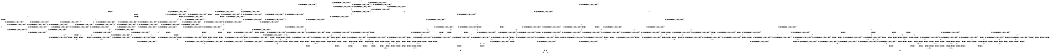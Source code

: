digraph BCG {
size = "7, 10.5";
center = TRUE;
node [shape = circle];
0 [peripheries = 2];
0 -> 1 [label = "EX !0 !ATOMIC_EXCH_BRANCH (1, +1, TRUE, +0, 2, TRUE) !{}"];
0 -> 2 [label = "EX !2 !ATOMIC_EXCH_BRANCH (1, +1, TRUE, +1, 1, FALSE) !{}"];
0 -> 3 [label = "EX !1 !ATOMIC_EXCH_BRANCH (1, +0, TRUE, +0, 1, TRUE) !{}"];
0 -> 4 [label = "EX !0 !ATOMIC_EXCH_BRANCH (1, +1, TRUE, +0, 2, TRUE) !{}"];
0 -> 5 [label = "EX !2 !ATOMIC_EXCH_BRANCH (1, +1, TRUE, +1, 1, FALSE) !{}"];
0 -> 6 [label = "EX !1 !ATOMIC_EXCH_BRANCH (1, +0, TRUE, +0, 1, TRUE) !{}"];
1 -> 7 [label = "EX !2 !ATOMIC_EXCH_BRANCH (1, +1, TRUE, +1, 1, TRUE) !{}"];
2 -> 8 [label = "EX !0 !ATOMIC_EXCH_BRANCH (1, +1, TRUE, +0, 2, FALSE) !{}"];
3 -> 9 [label = "EX !0 !ATOMIC_EXCH_BRANCH (1, +1, TRUE, +0, 2, TRUE) !{}"];
4 -> 7 [label = "EX !2 !ATOMIC_EXCH_BRANCH (1, +1, TRUE, +1, 1, TRUE) !{}"];
4 -> 10 [label = "EX !1 !ATOMIC_EXCH_BRANCH (1, +0, TRUE, +0, 1, FALSE) !{}"];
4 -> 11 [label = "TERMINATE !0"];
4 -> 12 [label = "EX !2 !ATOMIC_EXCH_BRANCH (1, +1, TRUE, +1, 1, TRUE) !{}"];
4 -> 13 [label = "EX !1 !ATOMIC_EXCH_BRANCH (1, +0, TRUE, +0, 1, FALSE) !{}"];
4 -> 14 [label = "TERMINATE !0"];
5 -> 8 [label = "EX !0 !ATOMIC_EXCH_BRANCH (1, +1, TRUE, +0, 2, FALSE) !{}"];
5 -> 15 [label = "EX !1 !ATOMIC_EXCH_BRANCH (1, +0, TRUE, +0, 1, FALSE) !{}"];
5 -> 16 [label = "TERMINATE !2"];
5 -> 17 [label = "EX !0 !ATOMIC_EXCH_BRANCH (1, +1, TRUE, +0, 2, FALSE) !{}"];
5 -> 18 [label = "EX !1 !ATOMIC_EXCH_BRANCH (1, +0, TRUE, +0, 1, FALSE) !{}"];
5 -> 19 [label = "TERMINATE !2"];
6 -> 3 [label = "EX !1 !ATOMIC_EXCH_BRANCH (1, +0, TRUE, +0, 1, TRUE) !{}"];
6 -> 9 [label = "EX !0 !ATOMIC_EXCH_BRANCH (1, +1, TRUE, +0, 2, TRUE) !{}"];
6 -> 20 [label = "EX !2 !ATOMIC_EXCH_BRANCH (1, +1, TRUE, +1, 1, FALSE) !{}"];
6 -> 6 [label = "EX !1 !ATOMIC_EXCH_BRANCH (1, +0, TRUE, +0, 1, TRUE) !{}"];
6 -> 21 [label = "EX !0 !ATOMIC_EXCH_BRANCH (1, +1, TRUE, +0, 2, TRUE) !{}"];
6 -> 22 [label = "EX !2 !ATOMIC_EXCH_BRANCH (1, +1, TRUE, +1, 1, FALSE) !{}"];
7 -> 23 [label = "EX !1 !ATOMIC_EXCH_BRANCH (1, +0, TRUE, +0, 1, FALSE) !{}"];
8 -> 24 [label = "EX !1 !ATOMIC_EXCH_BRANCH (1, +0, TRUE, +0, 1, FALSE) !{}"];
9 -> 10 [label = "EX !1 !ATOMIC_EXCH_BRANCH (1, +0, TRUE, +0, 1, FALSE) !{}"];
10 -> 25 [label = "EX !2 !ATOMIC_EXCH_BRANCH (1, +1, TRUE, +1, 1, FALSE) !{}"];
11 -> 26 [label = "EX !2 !ATOMIC_EXCH_BRANCH (1, +1, TRUE, +1, 1, TRUE) !{}"];
12 -> 7 [label = "EX !2 !ATOMIC_EXCH_BRANCH (1, +1, TRUE, +1, 1, TRUE) !{}"];
12 -> 23 [label = "EX !1 !ATOMIC_EXCH_BRANCH (1, +0, TRUE, +0, 1, FALSE) !{}"];
12 -> 27 [label = "TERMINATE !0"];
12 -> 12 [label = "EX !2 !ATOMIC_EXCH_BRANCH (1, +1, TRUE, +1, 1, TRUE) !{}"];
12 -> 28 [label = "EX !1 !ATOMIC_EXCH_BRANCH (1, +0, TRUE, +0, 1, FALSE) !{}"];
12 -> 29 [label = "TERMINATE !0"];
13 -> 25 [label = "EX !2 !ATOMIC_EXCH_BRANCH (1, +1, TRUE, +1, 1, FALSE) !{}"];
13 -> 30 [label = "TERMINATE !0"];
13 -> 31 [label = "TERMINATE !1"];
13 -> 32 [label = "EX !2 !ATOMIC_EXCH_BRANCH (1, +1, TRUE, +1, 1, FALSE) !{}"];
13 -> 33 [label = "TERMINATE !0"];
13 -> 34 [label = "TERMINATE !1"];
14 -> 26 [label = "EX !2 !ATOMIC_EXCH_BRANCH (1, +1, TRUE, +1, 1, TRUE) !{}"];
14 -> 35 [label = "EX !1 !ATOMIC_EXCH_BRANCH (1, +0, TRUE, +0, 1, FALSE) !{}"];
14 -> 36 [label = "EX !2 !ATOMIC_EXCH_BRANCH (1, +1, TRUE, +1, 1, TRUE) !{}"];
14 -> 37 [label = "EX !1 !ATOMIC_EXCH_BRANCH (1, +0, TRUE, +0, 1, FALSE) !{}"];
15 -> 25 [label = "EX !0 !ATOMIC_EXCH_BRANCH (1, +1, TRUE, +0, 2, TRUE) !{}"];
16 -> 38 [label = "EX !0 !ATOMIC_EXCH_BRANCH (1, +1, TRUE, +0, 2, FALSE) !{}"];
17 -> 24 [label = "EX !1 !ATOMIC_EXCH_BRANCH (1, +0, TRUE, +0, 1, FALSE) !{}"];
17 -> 39 [label = "TERMINATE !0"];
17 -> 40 [label = "TERMINATE !2"];
17 -> 41 [label = "EX !1 !ATOMIC_EXCH_BRANCH (1, +0, TRUE, +0, 1, FALSE) !{}"];
17 -> 42 [label = "TERMINATE !0"];
17 -> 43 [label = "TERMINATE !2"];
18 -> 25 [label = "EX !0 !ATOMIC_EXCH_BRANCH (1, +1, TRUE, +0, 2, TRUE) !{}"];
18 -> 44 [label = "TERMINATE !2"];
18 -> 45 [label = "TERMINATE !1"];
18 -> 32 [label = "EX !0 !ATOMIC_EXCH_BRANCH (1, +1, TRUE, +0, 2, TRUE) !{}"];
18 -> 46 [label = "TERMINATE !2"];
18 -> 47 [label = "TERMINATE !1"];
19 -> 38 [label = "EX !0 !ATOMIC_EXCH_BRANCH (1, +1, TRUE, +0, 2, FALSE) !{}"];
19 -> 48 [label = "EX !1 !ATOMIC_EXCH_BRANCH (1, +0, TRUE, +0, 1, FALSE) !{}"];
19 -> 49 [label = "EX !0 !ATOMIC_EXCH_BRANCH (1, +1, TRUE, +0, 2, FALSE) !{}"];
19 -> 50 [label = "EX !1 !ATOMIC_EXCH_BRANCH (1, +0, TRUE, +0, 1, FALSE) !{}"];
20 -> 15 [label = "EX !1 !ATOMIC_EXCH_BRANCH (1, +0, TRUE, +0, 1, FALSE) !{}"];
21 -> 10 [label = "EX !1 !ATOMIC_EXCH_BRANCH (1, +0, TRUE, +0, 1, FALSE) !{}"];
21 -> 51 [label = "EX !2 !ATOMIC_EXCH_BRANCH (1, +1, TRUE, +1, 1, TRUE) !{}"];
21 -> 52 [label = "TERMINATE !0"];
21 -> 13 [label = "EX !1 !ATOMIC_EXCH_BRANCH (1, +0, TRUE, +0, 1, FALSE) !{}"];
21 -> 53 [label = "EX !2 !ATOMIC_EXCH_BRANCH (1, +1, TRUE, +1, 1, TRUE) !{}"];
21 -> 54 [label = "TERMINATE !0"];
22 -> 15 [label = "EX !1 !ATOMIC_EXCH_BRANCH (1, +0, TRUE, +0, 1, FALSE) !{}"];
22 -> 55 [label = "EX !0 !ATOMIC_EXCH_BRANCH (1, +1, TRUE, +0, 2, FALSE) !{}"];
22 -> 56 [label = "TERMINATE !2"];
22 -> 18 [label = "EX !1 !ATOMIC_EXCH_BRANCH (1, +0, TRUE, +0, 1, FALSE) !{}"];
22 -> 57 [label = "EX !0 !ATOMIC_EXCH_BRANCH (1, +1, TRUE, +0, 2, FALSE) !{}"];
22 -> 58 [label = "TERMINATE !2"];
23 -> 25 [label = "EX !2 !ATOMIC_EXCH_BRANCH (1, +1, TRUE, +1, 1, FALSE) !{}"];
24 -> 59 [label = "TERMINATE !0"];
25 -> 60 [label = "TERMINATE !0"];
26 -> 61 [label = "EX !1 !ATOMIC_EXCH_BRANCH (1, +0, TRUE, +0, 1, FALSE) !{}"];
27 -> 61 [label = "EX !1 !ATOMIC_EXCH_BRANCH (1, +0, TRUE, +0, 1, FALSE) !{}"];
28 -> 25 [label = "EX !2 !ATOMIC_EXCH_BRANCH (1, +1, TRUE, +1, 1, FALSE) !{}"];
28 -> 62 [label = "TERMINATE !0"];
28 -> 63 [label = "TERMINATE !1"];
28 -> 32 [label = "EX !2 !ATOMIC_EXCH_BRANCH (1, +1, TRUE, +1, 1, FALSE) !{}"];
28 -> 64 [label = "TERMINATE !0"];
28 -> 65 [label = "TERMINATE !1"];
29 -> 61 [label = "EX !1 !ATOMIC_EXCH_BRANCH (1, +0, TRUE, +0, 1, FALSE) !{}"];
29 -> 26 [label = "EX !2 !ATOMIC_EXCH_BRANCH (1, +1, TRUE, +1, 1, TRUE) !{}"];
29 -> 66 [label = "EX !1 !ATOMIC_EXCH_BRANCH (1, +0, TRUE, +0, 1, FALSE) !{}"];
29 -> 36 [label = "EX !2 !ATOMIC_EXCH_BRANCH (1, +1, TRUE, +1, 1, TRUE) !{}"];
30 -> 67 [label = "EX !2 !ATOMIC_EXCH_BRANCH (1, +1, TRUE, +1, 1, FALSE) !{}"];
31 -> 68 [label = "EX !2 !ATOMIC_EXCH_BRANCH (1, +1, TRUE, +1, 1, FALSE) !{}"];
32 -> 60 [label = "TERMINATE !0"];
32 -> 69 [label = "TERMINATE !2"];
32 -> 70 [label = "TERMINATE !1"];
32 -> 71 [label = "TERMINATE !0"];
32 -> 72 [label = "TERMINATE !2"];
32 -> 73 [label = "TERMINATE !1"];
33 -> 67 [label = "EX !2 !ATOMIC_EXCH_BRANCH (1, +1, TRUE, +1, 1, FALSE) !{}"];
33 -> 74 [label = "TERMINATE !1"];
33 -> 75 [label = "EX !2 !ATOMIC_EXCH_BRANCH (1, +1, TRUE, +1, 1, FALSE) !{}"];
33 -> 76 [label = "TERMINATE !1"];
34 -> 68 [label = "EX !2 !ATOMIC_EXCH_BRANCH (1, +1, TRUE, +1, 1, FALSE) !{}"];
34 -> 74 [label = "TERMINATE !0"];
34 -> 77 [label = "EX !2 !ATOMIC_EXCH_BRANCH (1, +1, TRUE, +1, 1, FALSE) !{}"];
34 -> 76 [label = "TERMINATE !0"];
35 -> 67 [label = "EX !2 !ATOMIC_EXCH_BRANCH (1, +1, TRUE, +1, 1, FALSE) !{}"];
36 -> 26 [label = "EX !2 !ATOMIC_EXCH_BRANCH (1, +1, TRUE, +1, 1, TRUE) !{}"];
36 -> 61 [label = "EX !1 !ATOMIC_EXCH_BRANCH (1, +0, TRUE, +0, 1, FALSE) !{}"];
36 -> 36 [label = "EX !2 !ATOMIC_EXCH_BRANCH (1, +1, TRUE, +1, 1, TRUE) !{}"];
36 -> 66 [label = "EX !1 !ATOMIC_EXCH_BRANCH (1, +0, TRUE, +0, 1, FALSE) !{}"];
37 -> 67 [label = "EX !2 !ATOMIC_EXCH_BRANCH (1, +1, TRUE, +1, 1, FALSE) !{}"];
37 -> 74 [label = "TERMINATE !1"];
37 -> 75 [label = "EX !2 !ATOMIC_EXCH_BRANCH (1, +1, TRUE, +1, 1, FALSE) !{}"];
37 -> 76 [label = "TERMINATE !1"];
38 -> 78 [label = "EX !1 !ATOMIC_EXCH_BRANCH (1, +0, TRUE, +0, 1, FALSE) !{}"];
39 -> 79 [label = "EX !1 !ATOMIC_EXCH_BRANCH (1, +0, TRUE, +0, 1, FALSE) !{}"];
40 -> 78 [label = "EX !1 !ATOMIC_EXCH_BRANCH (1, +0, TRUE, +0, 1, FALSE) !{}"];
41 -> 59 [label = "TERMINATE !0"];
41 -> 80 [label = "TERMINATE !2"];
41 -> 81 [label = "TERMINATE !1"];
41 -> 82 [label = "TERMINATE !0"];
41 -> 83 [label = "TERMINATE !2"];
41 -> 84 [label = "TERMINATE !1"];
42 -> 79 [label = "EX !1 !ATOMIC_EXCH_BRANCH (1, +0, TRUE, +0, 1, FALSE) !{}"];
42 -> 85 [label = "TERMINATE !2"];
42 -> 86 [label = "EX !1 !ATOMIC_EXCH_BRANCH (1, +0, TRUE, +0, 1, FALSE) !{}"];
42 -> 87 [label = "TERMINATE !2"];
43 -> 78 [label = "EX !1 !ATOMIC_EXCH_BRANCH (1, +0, TRUE, +0, 1, FALSE) !{}"];
43 -> 85 [label = "TERMINATE !0"];
43 -> 88 [label = "EX !1 !ATOMIC_EXCH_BRANCH (1, +0, TRUE, +0, 1, FALSE) !{}"];
43 -> 87 [label = "TERMINATE !0"];
44 -> 89 [label = "EX !0 !ATOMIC_EXCH_BRANCH (1, +1, TRUE, +0, 2, TRUE) !{}"];
45 -> 68 [label = "EX !0 !ATOMIC_EXCH_BRANCH (1, +1, TRUE, +0, 2, TRUE) !{}"];
46 -> 89 [label = "EX !0 !ATOMIC_EXCH_BRANCH (1, +1, TRUE, +0, 2, TRUE) !{}"];
46 -> 90 [label = "TERMINATE !1"];
46 -> 91 [label = "EX !0 !ATOMIC_EXCH_BRANCH (1, +1, TRUE, +0, 2, TRUE) !{}"];
46 -> 92 [label = "TERMINATE !1"];
47 -> 68 [label = "EX !0 !ATOMIC_EXCH_BRANCH (1, +1, TRUE, +0, 2, TRUE) !{}"];
47 -> 90 [label = "TERMINATE !2"];
47 -> 77 [label = "EX !0 !ATOMIC_EXCH_BRANCH (1, +1, TRUE, +0, 2, TRUE) !{}"];
47 -> 92 [label = "TERMINATE !2"];
48 -> 89 [label = "EX !0 !ATOMIC_EXCH_BRANCH (1, +1, TRUE, +0, 2, TRUE) !{}"];
49 -> 78 [label = "EX !1 !ATOMIC_EXCH_BRANCH (1, +0, TRUE, +0, 1, FALSE) !{}"];
49 -> 85 [label = "TERMINATE !0"];
49 -> 88 [label = "EX !1 !ATOMIC_EXCH_BRANCH (1, +0, TRUE, +0, 1, FALSE) !{}"];
49 -> 87 [label = "TERMINATE !0"];
50 -> 89 [label = "EX !0 !ATOMIC_EXCH_BRANCH (1, +1, TRUE, +0, 2, TRUE) !{}"];
50 -> 90 [label = "TERMINATE !1"];
50 -> 91 [label = "EX !0 !ATOMIC_EXCH_BRANCH (1, +1, TRUE, +0, 2, TRUE) !{}"];
50 -> 92 [label = "TERMINATE !1"];
51 -> 23 [label = "EX !1 !ATOMIC_EXCH_BRANCH (1, +0, TRUE, +0, 1, FALSE) !{}"];
52 -> 93 [label = "EX !2 !ATOMIC_EXCH_BRANCH (1, +1, TRUE, +1, 1, TRUE) !{}"];
53 -> 23 [label = "EX !1 !ATOMIC_EXCH_BRANCH (1, +0, TRUE, +0, 1, FALSE) !{}"];
53 -> 51 [label = "EX !2 !ATOMIC_EXCH_BRANCH (1, +1, TRUE, +1, 1, TRUE) !{}"];
53 -> 94 [label = "TERMINATE !0"];
53 -> 28 [label = "EX !1 !ATOMIC_EXCH_BRANCH (1, +0, TRUE, +0, 1, FALSE) !{}"];
53 -> 53 [label = "EX !2 !ATOMIC_EXCH_BRANCH (1, +1, TRUE, +1, 1, TRUE) !{}"];
53 -> 95 [label = "TERMINATE !0"];
54 -> 93 [label = "EX !2 !ATOMIC_EXCH_BRANCH (1, +1, TRUE, +1, 1, TRUE) !{}"];
54 -> 35 [label = "EX !1 !ATOMIC_EXCH_BRANCH (1, +0, TRUE, +0, 1, FALSE) !{}"];
54 -> 96 [label = "EX !2 !ATOMIC_EXCH_BRANCH (1, +1, TRUE, +1, 1, TRUE) !{}"];
54 -> 37 [label = "EX !1 !ATOMIC_EXCH_BRANCH (1, +0, TRUE, +0, 1, FALSE) !{}"];
55 -> 24 [label = "EX !1 !ATOMIC_EXCH_BRANCH (1, +0, TRUE, +0, 1, FALSE) !{}"];
56 -> 97 [label = "EX !0 !ATOMIC_EXCH_BRANCH (1, +1, TRUE, +0, 2, FALSE) !{}"];
57 -> 24 [label = "EX !1 !ATOMIC_EXCH_BRANCH (1, +0, TRUE, +0, 1, FALSE) !{}"];
57 -> 98 [label = "TERMINATE !0"];
57 -> 99 [label = "TERMINATE !2"];
57 -> 41 [label = "EX !1 !ATOMIC_EXCH_BRANCH (1, +0, TRUE, +0, 1, FALSE) !{}"];
57 -> 100 [label = "TERMINATE !0"];
57 -> 101 [label = "TERMINATE !2"];
58 -> 97 [label = "EX !0 !ATOMIC_EXCH_BRANCH (1, +1, TRUE, +0, 2, FALSE) !{}"];
58 -> 48 [label = "EX !1 !ATOMIC_EXCH_BRANCH (1, +0, TRUE, +0, 1, FALSE) !{}"];
58 -> 102 [label = "EX !0 !ATOMIC_EXCH_BRANCH (1, +1, TRUE, +0, 2, FALSE) !{}"];
58 -> 50 [label = "EX !1 !ATOMIC_EXCH_BRANCH (1, +0, TRUE, +0, 1, FALSE) !{}"];
59 -> 103 [label = "TERMINATE !2"];
60 -> 104 [label = "TERMINATE !2"];
61 -> 67 [label = "EX !2 !ATOMIC_EXCH_BRANCH (1, +1, TRUE, +1, 1, FALSE) !{}"];
62 -> 105 [label = "TERMINATE !1"];
63 -> 105 [label = "TERMINATE !0"];
64 -> 105 [label = "TERMINATE !1"];
64 -> 67 [label = "EX !2 !ATOMIC_EXCH_BRANCH (1, +1, TRUE, +1, 1, FALSE) !{}"];
64 -> 106 [label = "TERMINATE !1"];
64 -> 75 [label = "EX !2 !ATOMIC_EXCH_BRANCH (1, +1, TRUE, +1, 1, FALSE) !{}"];
65 -> 105 [label = "TERMINATE !0"];
65 -> 68 [label = "EX !2 !ATOMIC_EXCH_BRANCH (1, +1, TRUE, +1, 1, FALSE) !{}"];
65 -> 106 [label = "TERMINATE !0"];
65 -> 77 [label = "EX !2 !ATOMIC_EXCH_BRANCH (1, +1, TRUE, +1, 1, FALSE) !{}"];
66 -> 67 [label = "EX !2 !ATOMIC_EXCH_BRANCH (1, +1, TRUE, +1, 1, FALSE) !{}"];
66 -> 105 [label = "TERMINATE !1"];
66 -> 75 [label = "EX !2 !ATOMIC_EXCH_BRANCH (1, +1, TRUE, +1, 1, FALSE) !{}"];
66 -> 106 [label = "TERMINATE !1"];
67 -> 104 [label = "TERMINATE !2"];
68 -> 107 [label = "TERMINATE !0"];
69 -> 104 [label = "TERMINATE !0"];
70 -> 107 [label = "TERMINATE !0"];
71 -> 104 [label = "TERMINATE !2"];
71 -> 107 [label = "TERMINATE !1"];
71 -> 108 [label = "TERMINATE !2"];
71 -> 109 [label = "TERMINATE !1"];
72 -> 104 [label = "TERMINATE !0"];
72 -> 110 [label = "TERMINATE !1"];
72 -> 108 [label = "TERMINATE !0"];
72 -> 111 [label = "TERMINATE !1"];
73 -> 107 [label = "TERMINATE !0"];
73 -> 110 [label = "TERMINATE !2"];
73 -> 109 [label = "TERMINATE !0"];
73 -> 111 [label = "TERMINATE !2"];
74 -> 112 [label = "EX !2 !ATOMIC_EXCH_BRANCH (1, +1, TRUE, +1, 1, FALSE) !{}"];
75 -> 104 [label = "TERMINATE !2"];
75 -> 107 [label = "TERMINATE !1"];
75 -> 108 [label = "TERMINATE !2"];
75 -> 109 [label = "TERMINATE !1"];
76 -> 112 [label = "EX !2 !ATOMIC_EXCH_BRANCH (1, +1, TRUE, +1, 1, FALSE) !{}"];
76 -> 113 [label = "EX !2 !ATOMIC_EXCH_BRANCH (1, +1, TRUE, +1, 1, FALSE) !{}"];
77 -> 107 [label = "TERMINATE !0"];
77 -> 110 [label = "TERMINATE !2"];
77 -> 109 [label = "TERMINATE !0"];
77 -> 111 [label = "TERMINATE !2"];
78 -> 103 [label = "TERMINATE !0"];
79 -> 103 [label = "TERMINATE !2"];
80 -> 103 [label = "TERMINATE !0"];
81 -> 114 [label = "TERMINATE !0"];
82 -> 103 [label = "TERMINATE !2"];
82 -> 114 [label = "TERMINATE !1"];
82 -> 115 [label = "TERMINATE !2"];
82 -> 116 [label = "TERMINATE !1"];
83 -> 103 [label = "TERMINATE !0"];
83 -> 117 [label = "TERMINATE !1"];
83 -> 115 [label = "TERMINATE !0"];
83 -> 118 [label = "TERMINATE !1"];
84 -> 114 [label = "TERMINATE !0"];
84 -> 117 [label = "TERMINATE !2"];
84 -> 116 [label = "TERMINATE !0"];
84 -> 118 [label = "TERMINATE !2"];
85 -> 119 [label = "EX !1 !ATOMIC_EXCH_BRANCH (1, +0, TRUE, +0, 1, FALSE) !{}"];
86 -> 103 [label = "TERMINATE !2"];
86 -> 114 [label = "TERMINATE !1"];
86 -> 115 [label = "TERMINATE !2"];
86 -> 116 [label = "TERMINATE !1"];
87 -> 119 [label = "EX !1 !ATOMIC_EXCH_BRANCH (1, +0, TRUE, +0, 1, FALSE) !{}"];
87 -> 120 [label = "EX !1 !ATOMIC_EXCH_BRANCH (1, +0, TRUE, +0, 1, FALSE) !{}"];
88 -> 103 [label = "TERMINATE !0"];
88 -> 117 [label = "TERMINATE !1"];
88 -> 115 [label = "TERMINATE !0"];
88 -> 118 [label = "TERMINATE !1"];
89 -> 104 [label = "TERMINATE !0"];
90 -> 121 [label = "EX !0 !ATOMIC_EXCH_BRANCH (1, +1, TRUE, +0, 2, TRUE) !{}"];
91 -> 104 [label = "TERMINATE !0"];
91 -> 110 [label = "TERMINATE !1"];
91 -> 108 [label = "TERMINATE !0"];
91 -> 111 [label = "TERMINATE !1"];
92 -> 121 [label = "EX !0 !ATOMIC_EXCH_BRANCH (1, +1, TRUE, +0, 2, TRUE) !{}"];
92 -> 122 [label = "EX !0 !ATOMIC_EXCH_BRANCH (1, +1, TRUE, +0, 2, TRUE) !{}"];
93 -> 61 [label = "EX !1 !ATOMIC_EXCH_BRANCH (1, +0, TRUE, +0, 1, FALSE) !{}"];
94 -> 61 [label = "EX !1 !ATOMIC_EXCH_BRANCH (1, +0, TRUE, +0, 1, FALSE) !{}"];
95 -> 61 [label = "EX !1 !ATOMIC_EXCH_BRANCH (1, +0, TRUE, +0, 1, FALSE) !{}"];
95 -> 93 [label = "EX !2 !ATOMIC_EXCH_BRANCH (1, +1, TRUE, +1, 1, TRUE) !{}"];
95 -> 66 [label = "EX !1 !ATOMIC_EXCH_BRANCH (1, +0, TRUE, +0, 1, FALSE) !{}"];
95 -> 96 [label = "EX !2 !ATOMIC_EXCH_BRANCH (1, +1, TRUE, +1, 1, TRUE) !{}"];
96 -> 61 [label = "EX !1 !ATOMIC_EXCH_BRANCH (1, +0, TRUE, +0, 1, FALSE) !{}"];
96 -> 93 [label = "EX !2 !ATOMIC_EXCH_BRANCH (1, +1, TRUE, +1, 1, TRUE) !{}"];
96 -> 66 [label = "EX !1 !ATOMIC_EXCH_BRANCH (1, +0, TRUE, +0, 1, FALSE) !{}"];
96 -> 96 [label = "EX !2 !ATOMIC_EXCH_BRANCH (1, +1, TRUE, +1, 1, TRUE) !{}"];
97 -> 78 [label = "EX !1 !ATOMIC_EXCH_BRANCH (1, +0, TRUE, +0, 1, FALSE) !{}"];
98 -> 123 [label = "TERMINATE !2"];
99 -> 123 [label = "TERMINATE !0"];
100 -> 123 [label = "TERMINATE !2"];
100 -> 79 [label = "EX !1 !ATOMIC_EXCH_BRANCH (1, +0, TRUE, +0, 1, FALSE) !{}"];
100 -> 124 [label = "TERMINATE !2"];
100 -> 86 [label = "EX !1 !ATOMIC_EXCH_BRANCH (1, +0, TRUE, +0, 1, FALSE) !{}"];
101 -> 123 [label = "TERMINATE !0"];
101 -> 78 [label = "EX !1 !ATOMIC_EXCH_BRANCH (1, +0, TRUE, +0, 1, FALSE) !{}"];
101 -> 124 [label = "TERMINATE !0"];
101 -> 88 [label = "EX !1 !ATOMIC_EXCH_BRANCH (1, +0, TRUE, +0, 1, FALSE) !{}"];
102 -> 78 [label = "EX !1 !ATOMIC_EXCH_BRANCH (1, +0, TRUE, +0, 1, FALSE) !{}"];
102 -> 123 [label = "TERMINATE !0"];
102 -> 88 [label = "EX !1 !ATOMIC_EXCH_BRANCH (1, +0, TRUE, +0, 1, FALSE) !{}"];
102 -> 124 [label = "TERMINATE !0"];
103 -> 125 [label = "TERMINATE !1"];
104 -> 126 [label = "TERMINATE !1"];
105 -> 112 [label = "EX !2 !ATOMIC_EXCH_BRANCH (1, +1, TRUE, +1, 1, FALSE) !{}"];
106 -> 112 [label = "EX !2 !ATOMIC_EXCH_BRANCH (1, +1, TRUE, +1, 1, FALSE) !{}"];
106 -> 113 [label = "EX !2 !ATOMIC_EXCH_BRANCH (1, +1, TRUE, +1, 1, FALSE) !{}"];
107 -> 126 [label = "TERMINATE !2"];
108 -> 126 [label = "TERMINATE !1"];
108 -> 127 [label = "TERMINATE !1"];
109 -> 126 [label = "TERMINATE !2"];
109 -> 127 [label = "TERMINATE !2"];
110 -> 126 [label = "TERMINATE !0"];
111 -> 126 [label = "TERMINATE !0"];
111 -> 127 [label = "TERMINATE !0"];
112 -> 126 [label = "TERMINATE !2"];
113 -> 126 [label = "TERMINATE !2"];
113 -> 127 [label = "TERMINATE !2"];
114 -> 125 [label = "TERMINATE !2"];
115 -> 125 [label = "TERMINATE !1"];
115 -> 128 [label = "TERMINATE !1"];
116 -> 125 [label = "TERMINATE !2"];
116 -> 128 [label = "TERMINATE !2"];
117 -> 125 [label = "TERMINATE !0"];
118 -> 125 [label = "TERMINATE !0"];
118 -> 128 [label = "TERMINATE !0"];
119 -> 125 [label = "TERMINATE !1"];
120 -> 125 [label = "TERMINATE !1"];
120 -> 128 [label = "TERMINATE !1"];
121 -> 126 [label = "TERMINATE !0"];
122 -> 126 [label = "TERMINATE !0"];
122 -> 127 [label = "TERMINATE !0"];
123 -> 119 [label = "EX !1 !ATOMIC_EXCH_BRANCH (1, +0, TRUE, +0, 1, FALSE) !{}"];
124 -> 119 [label = "EX !1 !ATOMIC_EXCH_BRANCH (1, +0, TRUE, +0, 1, FALSE) !{}"];
124 -> 120 [label = "EX !1 !ATOMIC_EXCH_BRANCH (1, +0, TRUE, +0, 1, FALSE) !{}"];
125 -> 129 [label = "exit"];
126 -> 129 [label = "exit"];
127 -> 130 [label = "exit"];
128 -> 130 [label = "exit"];
}
